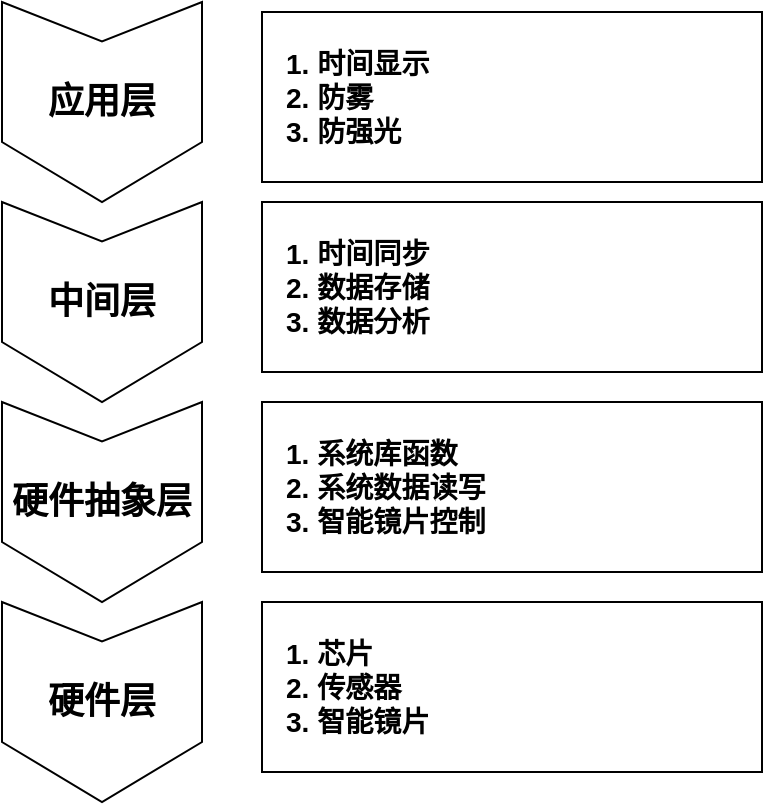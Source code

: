 <mxfile version="21.7.5" type="device">
  <diagram name="Page-1" id="VY0iuT0pwb8QjLV0NA0N">
    <mxGraphModel dx="954" dy="699" grid="1" gridSize="10" guides="1" tooltips="1" connect="1" arrows="1" fold="1" page="1" pageScale="1" pageWidth="850" pageHeight="1100" math="0" shadow="0">
      <root>
        <mxCell id="0" />
        <mxCell id="1" parent="0" />
        <mxCell id="gu4G6PsnwvMq6n6cc7N0-1" value="" style="html=1;shadow=0;dashed=0;align=center;verticalAlign=middle;shape=mxgraph.arrows2.arrow;dy=0;dx=30;notch=19.72;rotation=90;" vertex="1" parent="1">
          <mxGeometry x="40" y="100" width="100" height="100" as="geometry" />
        </mxCell>
        <mxCell id="gu4G6PsnwvMq6n6cc7N0-3" value="" style="html=1;shadow=0;dashed=0;align=center;verticalAlign=middle;shape=mxgraph.arrows2.arrow;dy=0;dx=30;notch=19.72;rotation=90;" vertex="1" parent="1">
          <mxGeometry x="40" y="200" width="100" height="100" as="geometry" />
        </mxCell>
        <mxCell id="gu4G6PsnwvMq6n6cc7N0-4" value="" style="html=1;shadow=0;dashed=0;align=center;verticalAlign=middle;shape=mxgraph.arrows2.arrow;dy=0;dx=30;notch=19.72;rotation=90;" vertex="1" parent="1">
          <mxGeometry x="40" y="300" width="100" height="100" as="geometry" />
        </mxCell>
        <mxCell id="gu4G6PsnwvMq6n6cc7N0-5" value="" style="html=1;shadow=0;dashed=0;align=center;verticalAlign=middle;shape=mxgraph.arrows2.arrow;dy=0;dx=30;notch=19.72;rotation=90;" vertex="1" parent="1">
          <mxGeometry x="40" y="400" width="100" height="100" as="geometry" />
        </mxCell>
        <mxCell id="gu4G6PsnwvMq6n6cc7N0-6" value="&lt;h2&gt;应用层&lt;/h2&gt;" style="text;html=1;strokeColor=none;fillColor=none;align=center;verticalAlign=middle;whiteSpace=wrap;rounded=0;" vertex="1" parent="1">
          <mxGeometry x="60" y="135" width="60" height="30" as="geometry" />
        </mxCell>
        <mxCell id="gu4G6PsnwvMq6n6cc7N0-7" value="&lt;h2&gt;中间层&lt;/h2&gt;" style="text;html=1;strokeColor=none;fillColor=none;align=center;verticalAlign=middle;whiteSpace=wrap;rounded=0;" vertex="1" parent="1">
          <mxGeometry x="60" y="235" width="60" height="30" as="geometry" />
        </mxCell>
        <mxCell id="gu4G6PsnwvMq6n6cc7N0-8" value="&lt;h2&gt;硬件抽象层&lt;/h2&gt;" style="text;html=1;strokeColor=none;fillColor=none;align=center;verticalAlign=middle;whiteSpace=wrap;rounded=0;" vertex="1" parent="1">
          <mxGeometry x="40" y="335" width="100" height="30" as="geometry" />
        </mxCell>
        <mxCell id="gu4G6PsnwvMq6n6cc7N0-9" value="&lt;h2&gt;硬件层&lt;/h2&gt;" style="text;html=1;strokeColor=none;fillColor=none;align=center;verticalAlign=middle;whiteSpace=wrap;rounded=0;" vertex="1" parent="1">
          <mxGeometry x="60" y="435" width="60" height="30" as="geometry" />
        </mxCell>
        <mxCell id="gu4G6PsnwvMq6n6cc7N0-10" value="" style="rounded=0;whiteSpace=wrap;html=1;align=left;" vertex="1" parent="1">
          <mxGeometry x="170" y="105" width="250" height="85" as="geometry" />
        </mxCell>
        <mxCell id="gu4G6PsnwvMq6n6cc7N0-11" value="" style="rounded=0;whiteSpace=wrap;html=1;" vertex="1" parent="1">
          <mxGeometry x="170" y="200" width="250" height="85" as="geometry" />
        </mxCell>
        <mxCell id="gu4G6PsnwvMq6n6cc7N0-12" value="" style="rounded=0;whiteSpace=wrap;html=1;" vertex="1" parent="1">
          <mxGeometry x="170" y="300" width="250" height="85" as="geometry" />
        </mxCell>
        <mxCell id="gu4G6PsnwvMq6n6cc7N0-13" value="" style="rounded=0;whiteSpace=wrap;html=1;" vertex="1" parent="1">
          <mxGeometry x="170" y="400" width="250" height="85" as="geometry" />
        </mxCell>
        <mxCell id="gu4G6PsnwvMq6n6cc7N0-14" value="&lt;h3&gt;1. 时间显示&lt;br&gt;2. 防雾&lt;br&gt;3. 防强光&lt;/h3&gt;" style="text;html=1;strokeColor=none;fillColor=none;align=left;verticalAlign=middle;whiteSpace=wrap;rounded=0;" vertex="1" parent="1">
          <mxGeometry x="180" y="117.5" width="170" height="60" as="geometry" />
        </mxCell>
        <mxCell id="gu4G6PsnwvMq6n6cc7N0-15" value="&lt;h3&gt;1. 时间同步&lt;br&gt;2. 数据存储&lt;br&gt;3. 数据分析&lt;/h3&gt;" style="text;html=1;strokeColor=none;fillColor=none;align=left;verticalAlign=middle;whiteSpace=wrap;rounded=0;" vertex="1" parent="1">
          <mxGeometry x="180" y="212.5" width="170" height="60" as="geometry" />
        </mxCell>
        <mxCell id="gu4G6PsnwvMq6n6cc7N0-16" value="&lt;h3&gt;1. 系统库函数&lt;br&gt;2. 系统数据读写&lt;br&gt;3. 智能镜片控制&lt;/h3&gt;" style="text;html=1;strokeColor=none;fillColor=none;align=left;verticalAlign=middle;whiteSpace=wrap;rounded=0;" vertex="1" parent="1">
          <mxGeometry x="180" y="312.5" width="170" height="60" as="geometry" />
        </mxCell>
        <mxCell id="gu4G6PsnwvMq6n6cc7N0-17" value="&lt;h3&gt;1. 芯片&lt;br&gt;2. 传感器&lt;br&gt;3. 智能镜片&lt;/h3&gt;" style="text;html=1;strokeColor=none;fillColor=none;align=left;verticalAlign=middle;whiteSpace=wrap;rounded=0;" vertex="1" parent="1">
          <mxGeometry x="180" y="412.5" width="170" height="60" as="geometry" />
        </mxCell>
      </root>
    </mxGraphModel>
  </diagram>
</mxfile>
